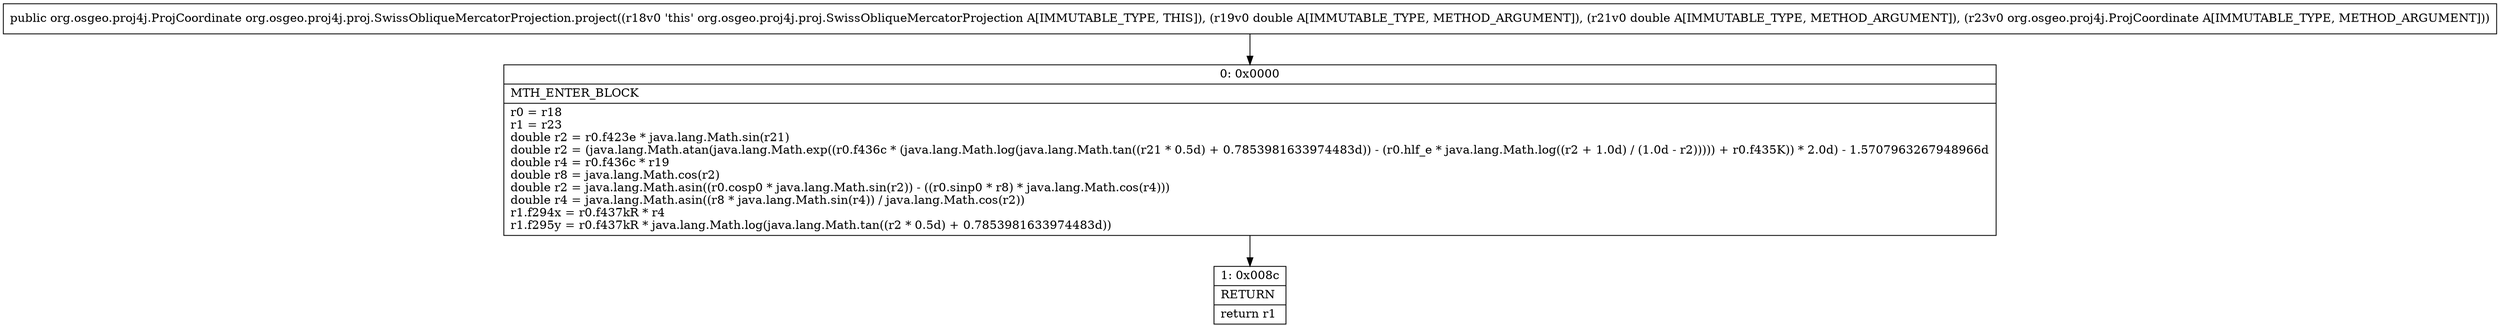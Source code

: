 digraph "CFG fororg.osgeo.proj4j.proj.SwissObliqueMercatorProjection.project(DDLorg\/osgeo\/proj4j\/ProjCoordinate;)Lorg\/osgeo\/proj4j\/ProjCoordinate;" {
Node_0 [shape=record,label="{0\:\ 0x0000|MTH_ENTER_BLOCK\l|r0 = r18\lr1 = r23\ldouble r2 = r0.f423e * java.lang.Math.sin(r21)\ldouble r2 = (java.lang.Math.atan(java.lang.Math.exp((r0.f436c * (java.lang.Math.log(java.lang.Math.tan((r21 * 0.5d) + 0.7853981633974483d)) \- (r0.hlf_e * java.lang.Math.log((r2 + 1.0d) \/ (1.0d \- r2))))) + r0.f435K)) * 2.0d) \- 1.5707963267948966d\ldouble r4 = r0.f436c * r19\ldouble r8 = java.lang.Math.cos(r2)\ldouble r2 = java.lang.Math.asin((r0.cosp0 * java.lang.Math.sin(r2)) \- ((r0.sinp0 * r8) * java.lang.Math.cos(r4)))\ldouble r4 = java.lang.Math.asin((r8 * java.lang.Math.sin(r4)) \/ java.lang.Math.cos(r2))\lr1.f294x = r0.f437kR * r4\lr1.f295y = r0.f437kR * java.lang.Math.log(java.lang.Math.tan((r2 * 0.5d) + 0.7853981633974483d))\l}"];
Node_1 [shape=record,label="{1\:\ 0x008c|RETURN\l|return r1\l}"];
MethodNode[shape=record,label="{public org.osgeo.proj4j.ProjCoordinate org.osgeo.proj4j.proj.SwissObliqueMercatorProjection.project((r18v0 'this' org.osgeo.proj4j.proj.SwissObliqueMercatorProjection A[IMMUTABLE_TYPE, THIS]), (r19v0 double A[IMMUTABLE_TYPE, METHOD_ARGUMENT]), (r21v0 double A[IMMUTABLE_TYPE, METHOD_ARGUMENT]), (r23v0 org.osgeo.proj4j.ProjCoordinate A[IMMUTABLE_TYPE, METHOD_ARGUMENT])) }"];
MethodNode -> Node_0;
Node_0 -> Node_1;
}

